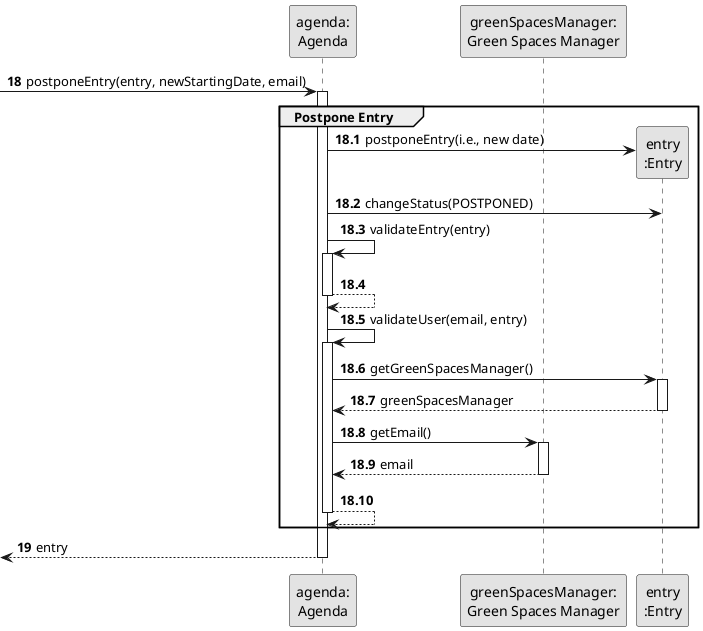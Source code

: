 @startuml
skinparam monochrome true
skinparam packageStyle rectangle
skinparam shadowing false

autonumber

'hide footbox

participant "agenda:\nAgenda" as AGENDA
participant "greenSpacesManager:\nGreen Spaces Manager" as USER
participant "entry\n:Entry" as ENTRY

autonumber 18

 -> AGENDA : postponeEntry(entry, newStartingDate, email)
autonumber 18.1
activate AGENDA
    group Postpone Entry

            AGENDA -> ENTRY** : postponeEntry(i.e., new date)

            AGENDA -> ENTRY : changeStatus(POSTPONED)

                            AGENDA -> AGENDA: validateEntry(entry)
                            activate AGENDA

                            AGENDA --> AGENDA
                            deactivate AGENDA

                            AGENDA -> AGENDA: validateUser(email, entry)
                            activate AGENDA

                                AGENDA -> ENTRY: getGreenSpacesManager()
                                activate ENTRY

                                ENTRY --> AGENDA: greenSpacesManager
                                deactivate ENTRY

                                AGENDA -> USER: getEmail()
                                activate USER

                                USER --> AGENDA: email
                                deactivate USER

                            AGENDA --> AGENDA
                            deactivate AGENDA

    end
    autonumber 19
    <-- AGENDA  : entry
deactivate AGENDA

@enduml
